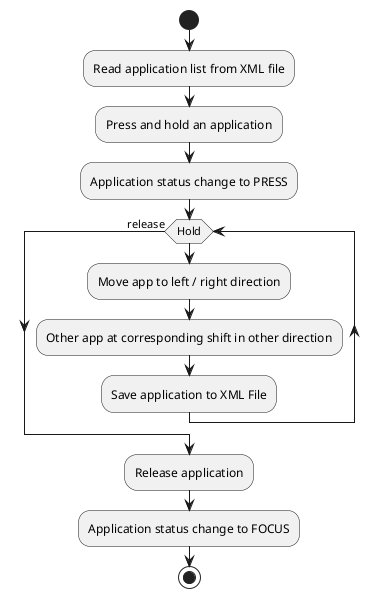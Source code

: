 @startuml
skinparam Monochrome true

start

:Read application list from XML file;

:Press and hold an application;

:Application status change to PRESS;

while (Hold)
:Move app to left / right direction;
:Other app at corresponding shift in other direction;
:Save application to XML File;
endwhile (release)

:Release application;

:Application status change to FOCUS;



stop

@enduml